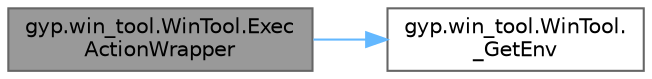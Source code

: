 digraph "gyp.win_tool.WinTool.ExecActionWrapper"
{
 // LATEX_PDF_SIZE
  bgcolor="transparent";
  edge [fontname=Helvetica,fontsize=10,labelfontname=Helvetica,labelfontsize=10];
  node [fontname=Helvetica,fontsize=10,shape=box,height=0.2,width=0.4];
  rankdir="LR";
  Node1 [id="Node000001",label="gyp.win_tool.WinTool.Exec\lActionWrapper",height=0.2,width=0.4,color="gray40", fillcolor="grey60", style="filled", fontcolor="black",tooltip=" "];
  Node1 -> Node2 [id="edge1_Node000001_Node000002",color="steelblue1",style="solid",tooltip=" "];
  Node2 [id="Node000002",label="gyp.win_tool.WinTool.\l_GetEnv",height=0.2,width=0.4,color="grey40", fillcolor="white", style="filled",URL="$classgyp_1_1win__tool_1_1_win_tool.html#a5892f89822ebf91559f96c44baad61b9",tooltip=" "];
}
